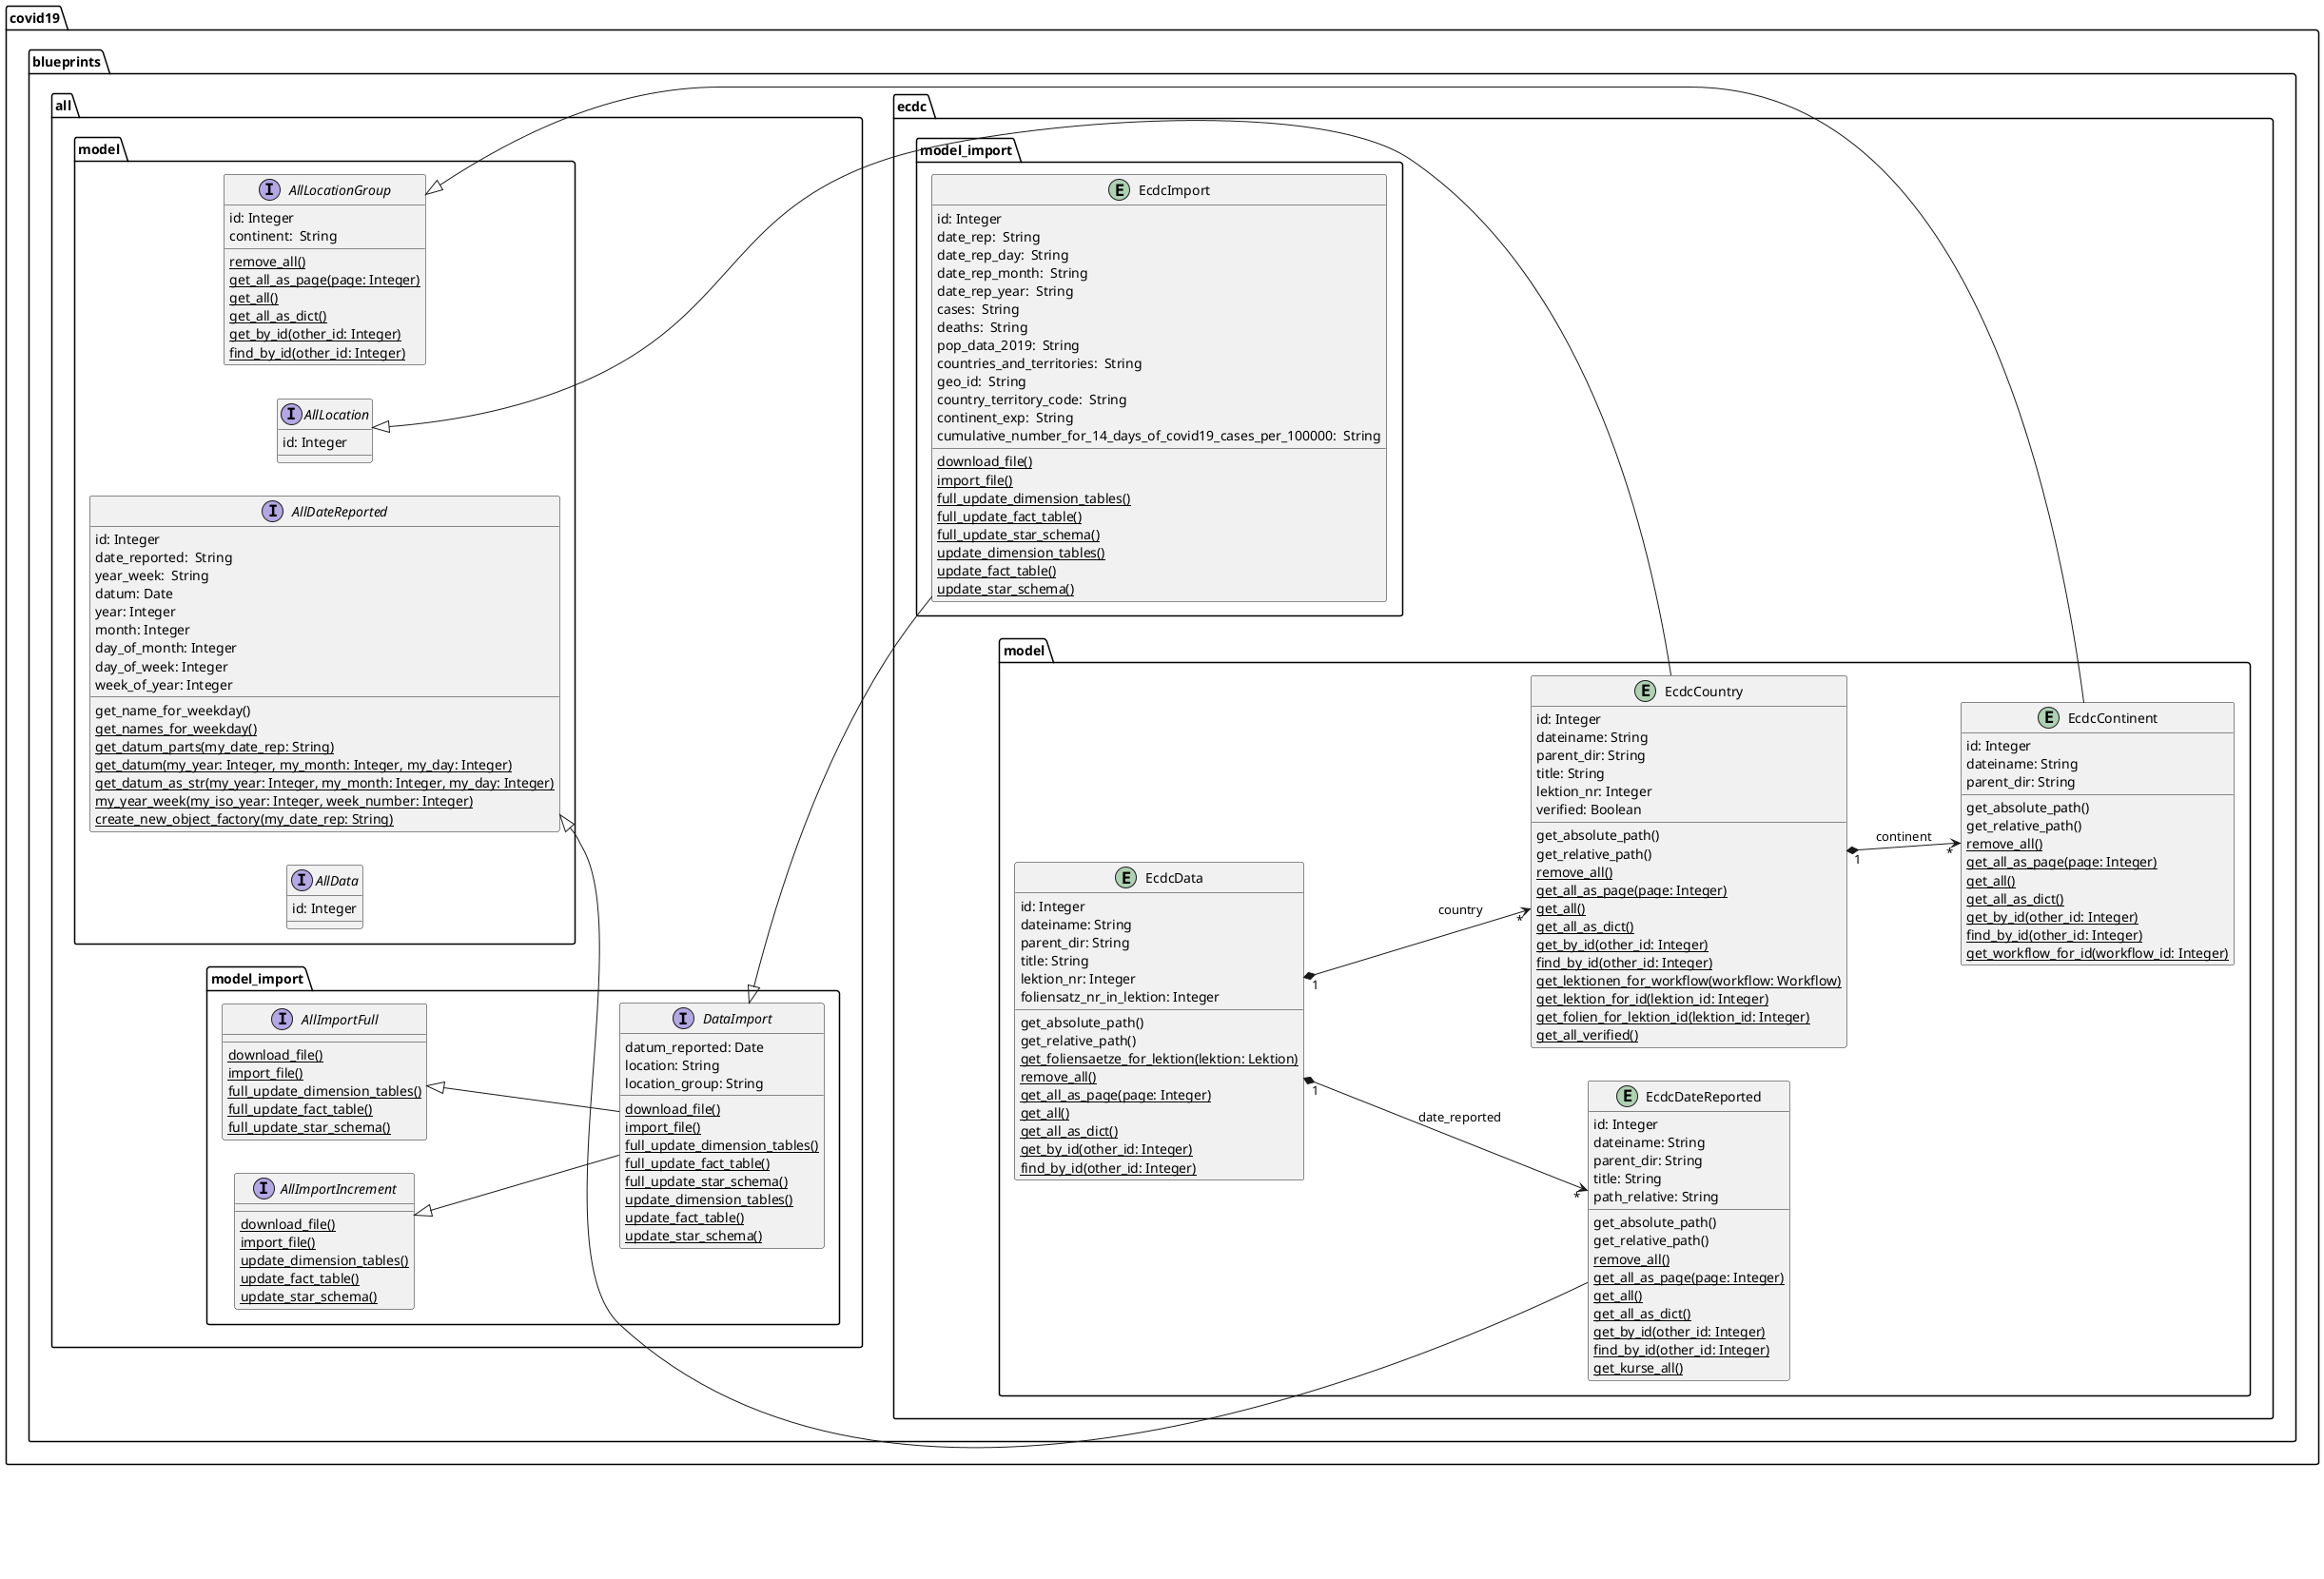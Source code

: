 @startuml
left to right direction


package covid19.blueprints.all.model_import {

	interface AllImportFull {
		{classifier} download_file()
		{classifier} import_file()
		{classifier} full_update_dimension_tables()
		{classifier} full_update_fact_table()
		{classifier} full_update_star_schema()
	}

	interface AllImportIncrement {
		{classifier} download_file()
		{classifier} import_file()
		{classifier} update_dimension_tables()
		{classifier} update_fact_table()
		{classifier} update_star_schema()
	}

	interface DataImport {
	    datum_reported: Date
		location: String
		location_group: String
		{classifier} download_file()
		{classifier} import_file()
		{classifier} full_update_dimension_tables()
		{classifier} full_update_fact_table()
		{classifier} full_update_star_schema()
		{classifier} update_dimension_tables()
		{classifier} update_fact_table()
		{classifier} update_star_schema()
	}
}

package covid19.blueprints.ecdc.model_import {

	entity EcdcImport {
	    id: Integer
		date_rep:  String
	    date_rep_day:  String
	    date_rep_month:  String
	    date_rep_year:  String
	    cases:  String
	    deaths:  String
	    pop_data_2019:  String
	    countries_and_territories:  String
	    geo_id:  String
	    country_territory_code:  String
	    continent_exp:  String
	    cumulative_number_for_14_days_of_covid19_cases_per_100000:  String
		{classifier} download_file()
		{classifier} import_file()
		{classifier} full_update_dimension_tables()
		{classifier} full_update_fact_table()
		{classifier} full_update_star_schema()
		{classifier} update_dimension_tables()
		{classifier} update_fact_table()
		{classifier} update_star_schema()
	}
}

AllImportFull <|-- DataImport
AllImportIncrement <|-- DataImport
DataImport <|-- EcdcImport



package covid19.blueprints.all.model {

	interface AllDateReported {
	    id: Integer
		date_reported:  String
	    year_week:  String
	    datum: Date
	    year: Integer
	    month: Integer
	    day_of_month: Integer
	    day_of_week: Integer
	    week_of_year: Integer
		get_name_for_weekday()
		{classifier} get_names_for_weekday()
		{classifier} get_datum_parts(my_date_rep: String)
		{classifier} get_datum(my_year: Integer, my_month: Integer, my_day: Integer)
		{classifier} get_datum_as_str(my_year: Integer, my_month: Integer, my_day: Integer)
		{classifier} my_year_week(my_iso_year: Integer, week_number: Integer)
		{classifier} create_new_object_factory(my_date_rep: String)
	}

	interface AllLocationGroup {
	    id: Integer
	    continent:  String
	    {classifier} remove_all()
	    {classifier} get_all_as_page(page: Integer)
	    {classifier} get_all()
	    {classifier} get_all_as_dict()
	    {classifier} get_by_id(other_id: Integer)
	    {classifier} find_by_id(other_id: Integer)
	}

	interface AllLocation {
	    id: Integer
    }

	interface AllData {
	    id: Integer
	}

}

package covid19.blueprints.ecdc.model {

	entity EcdcDateReported {
	    id: Integer
	    dateiname: String
	    parent_dir: String
	    title: String
	    path_relative: String
	    get_absolute_path()
	    get_relative_path()
	    {classifier} remove_all()
	    {classifier} get_all_as_page(page: Integer)
	    {classifier} get_all()
	    {classifier} get_all_as_dict()
	    {classifier} get_by_id(other_id: Integer)
	    {classifier} find_by_id(other_id: Integer)
	    {classifier} get_kurse_all()
	}

	entity EcdcContinent {
	    id: Integer
	    dateiname: String
	    parent_dir: String
	    get_absolute_path()
	    get_relative_path()
	    {classifier} remove_all()
	    {classifier} get_all_as_page(page: Integer)
	    {classifier} get_all()
	    {classifier} get_all_as_dict()
	    {classifier} get_by_id(other_id: Integer)
	    {classifier} find_by_id(other_id: Integer)
	    {classifier} get_workflow_for_id(workflow_id: Integer)
	}

	entity EcdcCountry {
	    id: Integer
	    dateiname: String
	    parent_dir: String
	    title: String
	    lektion_nr: Integer
	    verified: Boolean
	    get_absolute_path()
	    get_relative_path()
	    {classifier} remove_all()
	    {classifier} get_all_as_page(page: Integer)
	    {classifier} get_all()
	    {classifier} get_all_as_dict()
	    {classifier} get_by_id(other_id: Integer)
	    {classifier} find_by_id(other_id: Integer)
	    {classifier} get_lektionen_for_workflow(workflow: Workflow)
	    {classifier} get_lektion_for_id(lektion_id: Integer)
	    {classifier} get_folien_for_lektion_id(lektion_id: Integer)
	    {classifier} get_all_verified()
	}

	entity EcdcData {
	    id: Integer
	    dateiname: String
	    parent_dir: String
	    title: String
	    lektion_nr: Integer
	    foliensatz_nr_in_lektion: Integer
	    get_absolute_path()
	    get_relative_path()
	    {classifier} get_foliensaetze_for_lektion(lektion: Lektion)
	    {classifier} remove_all()
	    {classifier} get_all_as_page(page: Integer)
	    {classifier} get_all()
	    {classifier} get_all_as_dict()
	    {classifier} get_by_id(other_id: Integer)
	    {classifier} find_by_id(other_id: Integer)
	}
}

AllDateReported <|-- EcdcDateReported
AllLocationGroup <|-- EcdcContinent
AllLocation <|-- EcdcCountry

EcdcCountry "1" *--> "*" EcdcContinent: continent
EcdcData "1" *--> "*" EcdcCountry: country
EcdcData "1" *--> "*" EcdcDateReported: date_reported

@enduml
